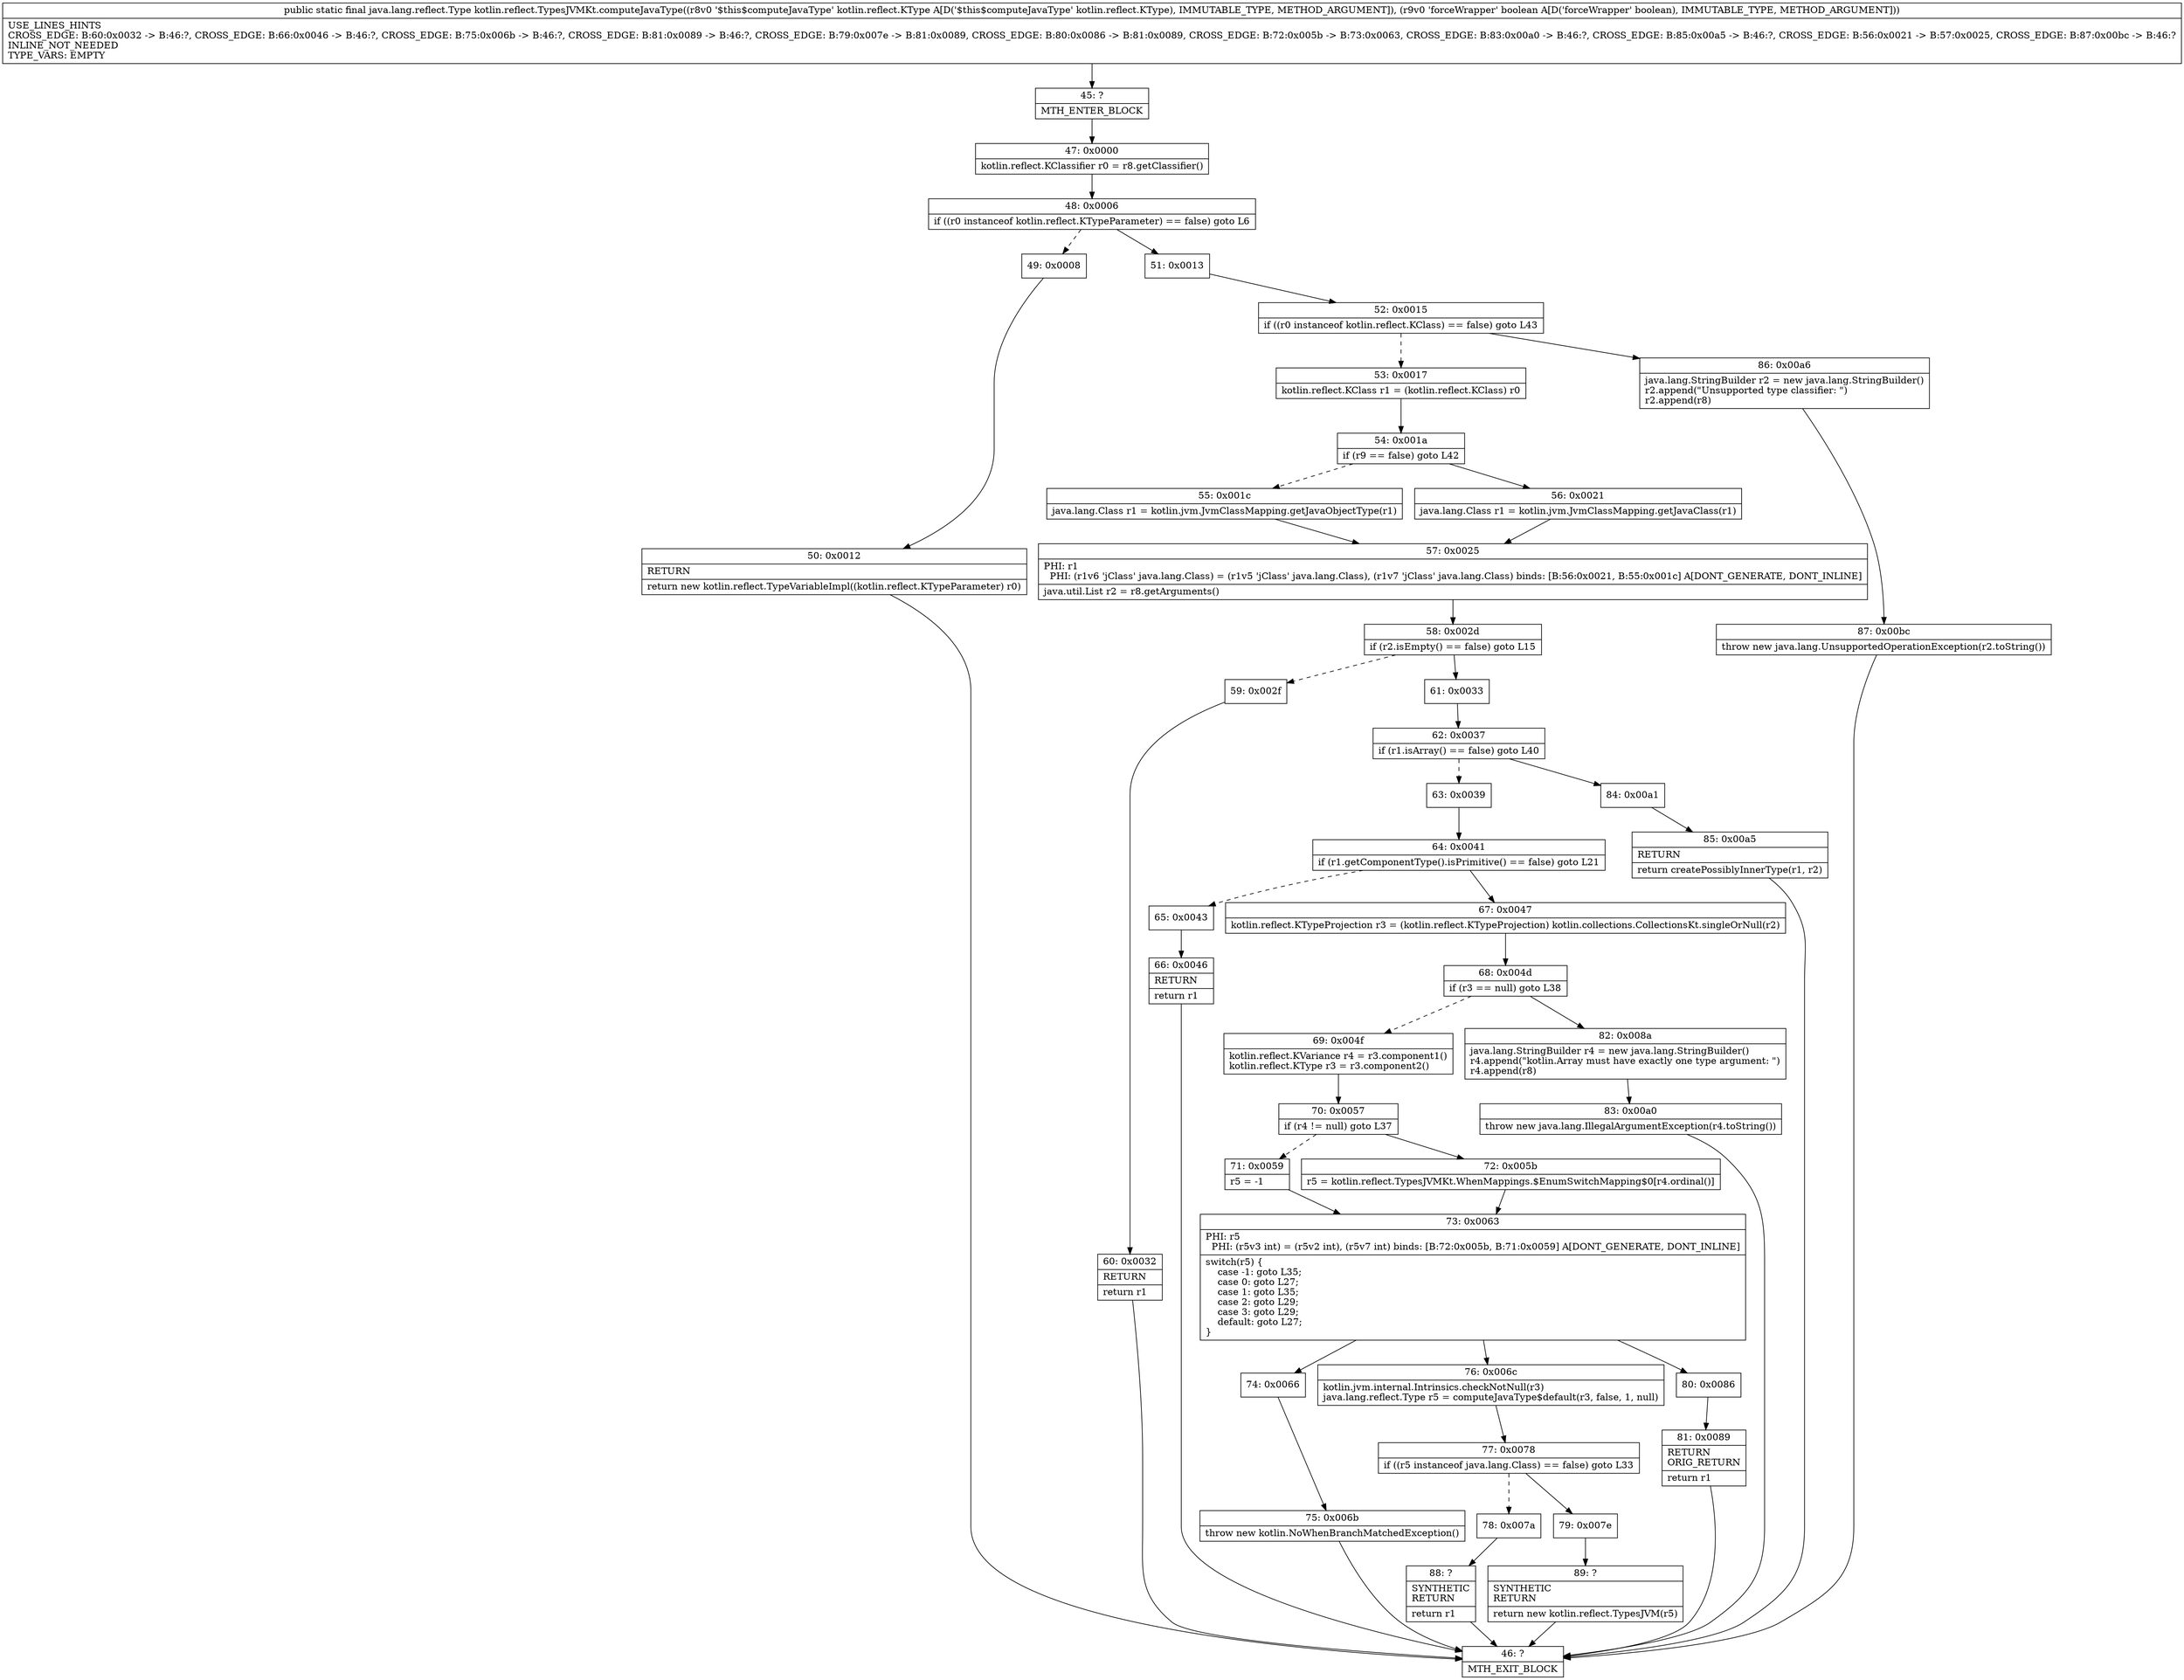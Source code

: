 digraph "CFG forkotlin.reflect.TypesJVMKt.computeJavaType(Lkotlin\/reflect\/KType;Z)Ljava\/lang\/reflect\/Type;" {
Node_45 [shape=record,label="{45\:\ ?|MTH_ENTER_BLOCK\l}"];
Node_47 [shape=record,label="{47\:\ 0x0000|kotlin.reflect.KClassifier r0 = r8.getClassifier()\l}"];
Node_48 [shape=record,label="{48\:\ 0x0006|if ((r0 instanceof kotlin.reflect.KTypeParameter) == false) goto L6\l}"];
Node_49 [shape=record,label="{49\:\ 0x0008}"];
Node_50 [shape=record,label="{50\:\ 0x0012|RETURN\l|return new kotlin.reflect.TypeVariableImpl((kotlin.reflect.KTypeParameter) r0)\l}"];
Node_46 [shape=record,label="{46\:\ ?|MTH_EXIT_BLOCK\l}"];
Node_51 [shape=record,label="{51\:\ 0x0013}"];
Node_52 [shape=record,label="{52\:\ 0x0015|if ((r0 instanceof kotlin.reflect.KClass) == false) goto L43\l}"];
Node_53 [shape=record,label="{53\:\ 0x0017|kotlin.reflect.KClass r1 = (kotlin.reflect.KClass) r0\l}"];
Node_54 [shape=record,label="{54\:\ 0x001a|if (r9 == false) goto L42\l}"];
Node_55 [shape=record,label="{55\:\ 0x001c|java.lang.Class r1 = kotlin.jvm.JvmClassMapping.getJavaObjectType(r1)\l}"];
Node_57 [shape=record,label="{57\:\ 0x0025|PHI: r1 \l  PHI: (r1v6 'jClass' java.lang.Class) = (r1v5 'jClass' java.lang.Class), (r1v7 'jClass' java.lang.Class) binds: [B:56:0x0021, B:55:0x001c] A[DONT_GENERATE, DONT_INLINE]\l|java.util.List r2 = r8.getArguments()\l}"];
Node_58 [shape=record,label="{58\:\ 0x002d|if (r2.isEmpty() == false) goto L15\l}"];
Node_59 [shape=record,label="{59\:\ 0x002f}"];
Node_60 [shape=record,label="{60\:\ 0x0032|RETURN\l|return r1\l}"];
Node_61 [shape=record,label="{61\:\ 0x0033}"];
Node_62 [shape=record,label="{62\:\ 0x0037|if (r1.isArray() == false) goto L40\l}"];
Node_63 [shape=record,label="{63\:\ 0x0039}"];
Node_64 [shape=record,label="{64\:\ 0x0041|if (r1.getComponentType().isPrimitive() == false) goto L21\l}"];
Node_65 [shape=record,label="{65\:\ 0x0043}"];
Node_66 [shape=record,label="{66\:\ 0x0046|RETURN\l|return r1\l}"];
Node_67 [shape=record,label="{67\:\ 0x0047|kotlin.reflect.KTypeProjection r3 = (kotlin.reflect.KTypeProjection) kotlin.collections.CollectionsKt.singleOrNull(r2)\l}"];
Node_68 [shape=record,label="{68\:\ 0x004d|if (r3 == null) goto L38\l}"];
Node_69 [shape=record,label="{69\:\ 0x004f|kotlin.reflect.KVariance r4 = r3.component1()\lkotlin.reflect.KType r3 = r3.component2()\l}"];
Node_70 [shape=record,label="{70\:\ 0x0057|if (r4 != null) goto L37\l}"];
Node_71 [shape=record,label="{71\:\ 0x0059|r5 = \-1\l}"];
Node_73 [shape=record,label="{73\:\ 0x0063|PHI: r5 \l  PHI: (r5v3 int) = (r5v2 int), (r5v7 int) binds: [B:72:0x005b, B:71:0x0059] A[DONT_GENERATE, DONT_INLINE]\l|switch(r5) \{\l    case \-1: goto L35;\l    case 0: goto L27;\l    case 1: goto L35;\l    case 2: goto L29;\l    case 3: goto L29;\l    default: goto L27;\l\}\l}"];
Node_74 [shape=record,label="{74\:\ 0x0066}"];
Node_75 [shape=record,label="{75\:\ 0x006b|throw new kotlin.NoWhenBranchMatchedException()\l}"];
Node_76 [shape=record,label="{76\:\ 0x006c|kotlin.jvm.internal.Intrinsics.checkNotNull(r3)\ljava.lang.reflect.Type r5 = computeJavaType$default(r3, false, 1, null)\l}"];
Node_77 [shape=record,label="{77\:\ 0x0078|if ((r5 instanceof java.lang.Class) == false) goto L33\l}"];
Node_78 [shape=record,label="{78\:\ 0x007a}"];
Node_88 [shape=record,label="{88\:\ ?|SYNTHETIC\lRETURN\l|return r1\l}"];
Node_79 [shape=record,label="{79\:\ 0x007e}"];
Node_89 [shape=record,label="{89\:\ ?|SYNTHETIC\lRETURN\l|return new kotlin.reflect.TypesJVM(r5)\l}"];
Node_80 [shape=record,label="{80\:\ 0x0086}"];
Node_81 [shape=record,label="{81\:\ 0x0089|RETURN\lORIG_RETURN\l|return r1\l}"];
Node_72 [shape=record,label="{72\:\ 0x005b|r5 = kotlin.reflect.TypesJVMKt.WhenMappings.$EnumSwitchMapping$0[r4.ordinal()]\l}"];
Node_82 [shape=record,label="{82\:\ 0x008a|java.lang.StringBuilder r4 = new java.lang.StringBuilder()\lr4.append(\"kotlin.Array must have exactly one type argument: \")\lr4.append(r8)\l}"];
Node_83 [shape=record,label="{83\:\ 0x00a0|throw new java.lang.IllegalArgumentException(r4.toString())\l}"];
Node_84 [shape=record,label="{84\:\ 0x00a1}"];
Node_85 [shape=record,label="{85\:\ 0x00a5|RETURN\l|return createPossiblyInnerType(r1, r2)\l}"];
Node_56 [shape=record,label="{56\:\ 0x0021|java.lang.Class r1 = kotlin.jvm.JvmClassMapping.getJavaClass(r1)\l}"];
Node_86 [shape=record,label="{86\:\ 0x00a6|java.lang.StringBuilder r2 = new java.lang.StringBuilder()\lr2.append(\"Unsupported type classifier: \")\lr2.append(r8)\l}"];
Node_87 [shape=record,label="{87\:\ 0x00bc|throw new java.lang.UnsupportedOperationException(r2.toString())\l}"];
MethodNode[shape=record,label="{public static final java.lang.reflect.Type kotlin.reflect.TypesJVMKt.computeJavaType((r8v0 '$this$computeJavaType' kotlin.reflect.KType A[D('$this$computeJavaType' kotlin.reflect.KType), IMMUTABLE_TYPE, METHOD_ARGUMENT]), (r9v0 'forceWrapper' boolean A[D('forceWrapper' boolean), IMMUTABLE_TYPE, METHOD_ARGUMENT]))  | USE_LINES_HINTS\lCROSS_EDGE: B:60:0x0032 \-\> B:46:?, CROSS_EDGE: B:66:0x0046 \-\> B:46:?, CROSS_EDGE: B:75:0x006b \-\> B:46:?, CROSS_EDGE: B:81:0x0089 \-\> B:46:?, CROSS_EDGE: B:79:0x007e \-\> B:81:0x0089, CROSS_EDGE: B:80:0x0086 \-\> B:81:0x0089, CROSS_EDGE: B:72:0x005b \-\> B:73:0x0063, CROSS_EDGE: B:83:0x00a0 \-\> B:46:?, CROSS_EDGE: B:85:0x00a5 \-\> B:46:?, CROSS_EDGE: B:56:0x0021 \-\> B:57:0x0025, CROSS_EDGE: B:87:0x00bc \-\> B:46:?\lINLINE_NOT_NEEDED\lTYPE_VARS: EMPTY\l}"];
MethodNode -> Node_45;Node_45 -> Node_47;
Node_47 -> Node_48;
Node_48 -> Node_49[style=dashed];
Node_48 -> Node_51;
Node_49 -> Node_50;
Node_50 -> Node_46;
Node_51 -> Node_52;
Node_52 -> Node_53[style=dashed];
Node_52 -> Node_86;
Node_53 -> Node_54;
Node_54 -> Node_55[style=dashed];
Node_54 -> Node_56;
Node_55 -> Node_57;
Node_57 -> Node_58;
Node_58 -> Node_59[style=dashed];
Node_58 -> Node_61;
Node_59 -> Node_60;
Node_60 -> Node_46;
Node_61 -> Node_62;
Node_62 -> Node_63[style=dashed];
Node_62 -> Node_84;
Node_63 -> Node_64;
Node_64 -> Node_65[style=dashed];
Node_64 -> Node_67;
Node_65 -> Node_66;
Node_66 -> Node_46;
Node_67 -> Node_68;
Node_68 -> Node_69[style=dashed];
Node_68 -> Node_82;
Node_69 -> Node_70;
Node_70 -> Node_71[style=dashed];
Node_70 -> Node_72;
Node_71 -> Node_73;
Node_73 -> Node_74;
Node_73 -> Node_76;
Node_73 -> Node_80;
Node_74 -> Node_75;
Node_75 -> Node_46;
Node_76 -> Node_77;
Node_77 -> Node_78[style=dashed];
Node_77 -> Node_79;
Node_78 -> Node_88;
Node_88 -> Node_46;
Node_79 -> Node_89;
Node_89 -> Node_46;
Node_80 -> Node_81;
Node_81 -> Node_46;
Node_72 -> Node_73;
Node_82 -> Node_83;
Node_83 -> Node_46;
Node_84 -> Node_85;
Node_85 -> Node_46;
Node_56 -> Node_57;
Node_86 -> Node_87;
Node_87 -> Node_46;
}

